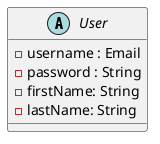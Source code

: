 @startuml

abstract class User {
    - username : Email
    - password : String
    - firstName: String
    - lastName: String
}

@enduml